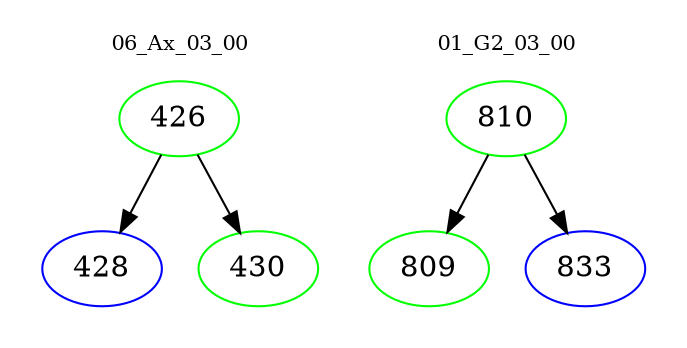 digraph{
subgraph cluster_0 {
color = white
label = "06_Ax_03_00";
fontsize=10;
T0_426 [label="426", color="green"]
T0_426 -> T0_428 [color="black"]
T0_428 [label="428", color="blue"]
T0_426 -> T0_430 [color="black"]
T0_430 [label="430", color="green"]
}
subgraph cluster_1 {
color = white
label = "01_G2_03_00";
fontsize=10;
T1_810 [label="810", color="green"]
T1_810 -> T1_809 [color="black"]
T1_809 [label="809", color="green"]
T1_810 -> T1_833 [color="black"]
T1_833 [label="833", color="blue"]
}
}
